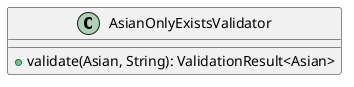 @startuml

    class AsianOnlyExistsValidator [[AsianOnlyExistsValidator.html]] {
        +validate(Asian, String): ValidationResult<Asian>
    }

@enduml
